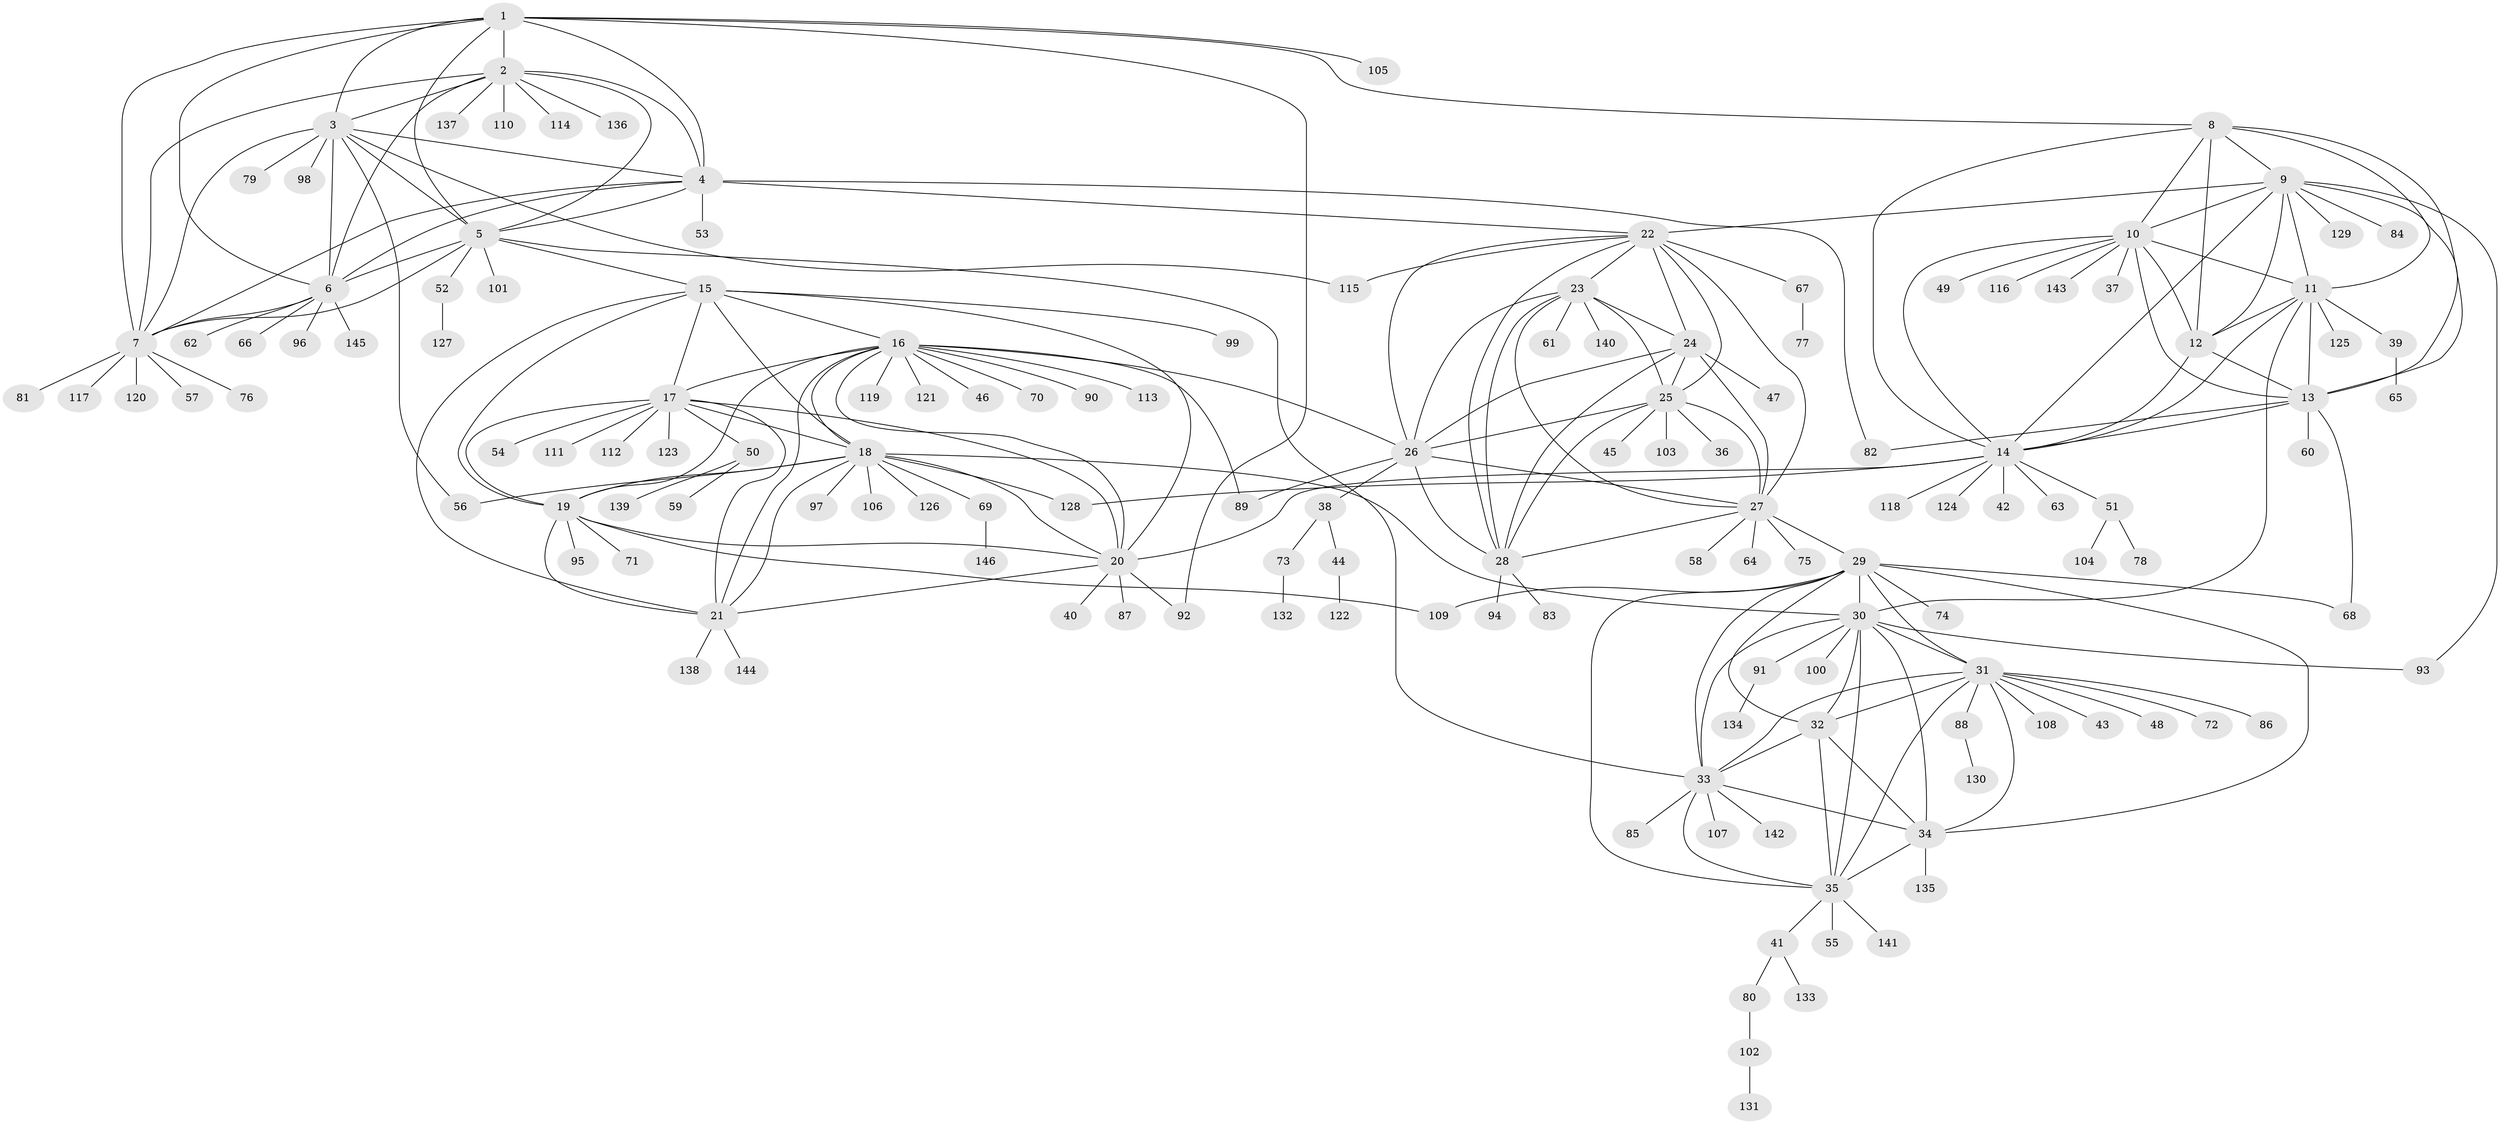 // coarse degree distribution, {9: 0.045454545454545456, 10: 0.045454545454545456, 1: 0.5681818181818182, 3: 0.011363636363636364, 4: 0.011363636363636364, 7: 0.03409090909090909, 2: 0.14772727272727273, 8: 0.045454545454545456, 6: 0.06818181818181818, 11: 0.011363636363636364, 5: 0.011363636363636364}
// Generated by graph-tools (version 1.1) at 2025/37/03/04/25 23:37:50]
// undirected, 146 vertices, 235 edges
graph export_dot {
  node [color=gray90,style=filled];
  1;
  2;
  3;
  4;
  5;
  6;
  7;
  8;
  9;
  10;
  11;
  12;
  13;
  14;
  15;
  16;
  17;
  18;
  19;
  20;
  21;
  22;
  23;
  24;
  25;
  26;
  27;
  28;
  29;
  30;
  31;
  32;
  33;
  34;
  35;
  36;
  37;
  38;
  39;
  40;
  41;
  42;
  43;
  44;
  45;
  46;
  47;
  48;
  49;
  50;
  51;
  52;
  53;
  54;
  55;
  56;
  57;
  58;
  59;
  60;
  61;
  62;
  63;
  64;
  65;
  66;
  67;
  68;
  69;
  70;
  71;
  72;
  73;
  74;
  75;
  76;
  77;
  78;
  79;
  80;
  81;
  82;
  83;
  84;
  85;
  86;
  87;
  88;
  89;
  90;
  91;
  92;
  93;
  94;
  95;
  96;
  97;
  98;
  99;
  100;
  101;
  102;
  103;
  104;
  105;
  106;
  107;
  108;
  109;
  110;
  111;
  112;
  113;
  114;
  115;
  116;
  117;
  118;
  119;
  120;
  121;
  122;
  123;
  124;
  125;
  126;
  127;
  128;
  129;
  130;
  131;
  132;
  133;
  134;
  135;
  136;
  137;
  138;
  139;
  140;
  141;
  142;
  143;
  144;
  145;
  146;
  1 -- 2;
  1 -- 3;
  1 -- 4;
  1 -- 5;
  1 -- 6;
  1 -- 7;
  1 -- 8;
  1 -- 92;
  1 -- 105;
  2 -- 3;
  2 -- 4;
  2 -- 5;
  2 -- 6;
  2 -- 7;
  2 -- 110;
  2 -- 114;
  2 -- 136;
  2 -- 137;
  3 -- 4;
  3 -- 5;
  3 -- 6;
  3 -- 7;
  3 -- 56;
  3 -- 79;
  3 -- 98;
  3 -- 115;
  4 -- 5;
  4 -- 6;
  4 -- 7;
  4 -- 22;
  4 -- 53;
  4 -- 82;
  5 -- 6;
  5 -- 7;
  5 -- 15;
  5 -- 33;
  5 -- 52;
  5 -- 101;
  6 -- 7;
  6 -- 62;
  6 -- 66;
  6 -- 96;
  6 -- 145;
  7 -- 57;
  7 -- 76;
  7 -- 81;
  7 -- 117;
  7 -- 120;
  8 -- 9;
  8 -- 10;
  8 -- 11;
  8 -- 12;
  8 -- 13;
  8 -- 14;
  9 -- 10;
  9 -- 11;
  9 -- 12;
  9 -- 13;
  9 -- 14;
  9 -- 22;
  9 -- 84;
  9 -- 93;
  9 -- 129;
  10 -- 11;
  10 -- 12;
  10 -- 13;
  10 -- 14;
  10 -- 37;
  10 -- 49;
  10 -- 116;
  10 -- 143;
  11 -- 12;
  11 -- 13;
  11 -- 14;
  11 -- 30;
  11 -- 39;
  11 -- 125;
  12 -- 13;
  12 -- 14;
  13 -- 14;
  13 -- 60;
  13 -- 68;
  13 -- 82;
  14 -- 20;
  14 -- 42;
  14 -- 51;
  14 -- 63;
  14 -- 118;
  14 -- 124;
  14 -- 128;
  15 -- 16;
  15 -- 17;
  15 -- 18;
  15 -- 19;
  15 -- 20;
  15 -- 21;
  15 -- 99;
  16 -- 17;
  16 -- 18;
  16 -- 19;
  16 -- 20;
  16 -- 21;
  16 -- 26;
  16 -- 46;
  16 -- 70;
  16 -- 89;
  16 -- 90;
  16 -- 113;
  16 -- 119;
  16 -- 121;
  17 -- 18;
  17 -- 19;
  17 -- 20;
  17 -- 21;
  17 -- 50;
  17 -- 54;
  17 -- 111;
  17 -- 112;
  17 -- 123;
  18 -- 19;
  18 -- 20;
  18 -- 21;
  18 -- 30;
  18 -- 56;
  18 -- 69;
  18 -- 97;
  18 -- 106;
  18 -- 126;
  18 -- 128;
  19 -- 20;
  19 -- 21;
  19 -- 71;
  19 -- 95;
  19 -- 109;
  20 -- 21;
  20 -- 40;
  20 -- 87;
  20 -- 92;
  21 -- 138;
  21 -- 144;
  22 -- 23;
  22 -- 24;
  22 -- 25;
  22 -- 26;
  22 -- 27;
  22 -- 28;
  22 -- 67;
  22 -- 115;
  23 -- 24;
  23 -- 25;
  23 -- 26;
  23 -- 27;
  23 -- 28;
  23 -- 61;
  23 -- 140;
  24 -- 25;
  24 -- 26;
  24 -- 27;
  24 -- 28;
  24 -- 47;
  25 -- 26;
  25 -- 27;
  25 -- 28;
  25 -- 36;
  25 -- 45;
  25 -- 103;
  26 -- 27;
  26 -- 28;
  26 -- 38;
  26 -- 89;
  27 -- 28;
  27 -- 29;
  27 -- 58;
  27 -- 64;
  27 -- 75;
  28 -- 83;
  28 -- 94;
  29 -- 30;
  29 -- 31;
  29 -- 32;
  29 -- 33;
  29 -- 34;
  29 -- 35;
  29 -- 68;
  29 -- 74;
  29 -- 109;
  30 -- 31;
  30 -- 32;
  30 -- 33;
  30 -- 34;
  30 -- 35;
  30 -- 91;
  30 -- 93;
  30 -- 100;
  31 -- 32;
  31 -- 33;
  31 -- 34;
  31 -- 35;
  31 -- 43;
  31 -- 48;
  31 -- 72;
  31 -- 86;
  31 -- 88;
  31 -- 108;
  32 -- 33;
  32 -- 34;
  32 -- 35;
  33 -- 34;
  33 -- 35;
  33 -- 85;
  33 -- 107;
  33 -- 142;
  34 -- 35;
  34 -- 135;
  35 -- 41;
  35 -- 55;
  35 -- 141;
  38 -- 44;
  38 -- 73;
  39 -- 65;
  41 -- 80;
  41 -- 133;
  44 -- 122;
  50 -- 59;
  50 -- 139;
  51 -- 78;
  51 -- 104;
  52 -- 127;
  67 -- 77;
  69 -- 146;
  73 -- 132;
  80 -- 102;
  88 -- 130;
  91 -- 134;
  102 -- 131;
}
